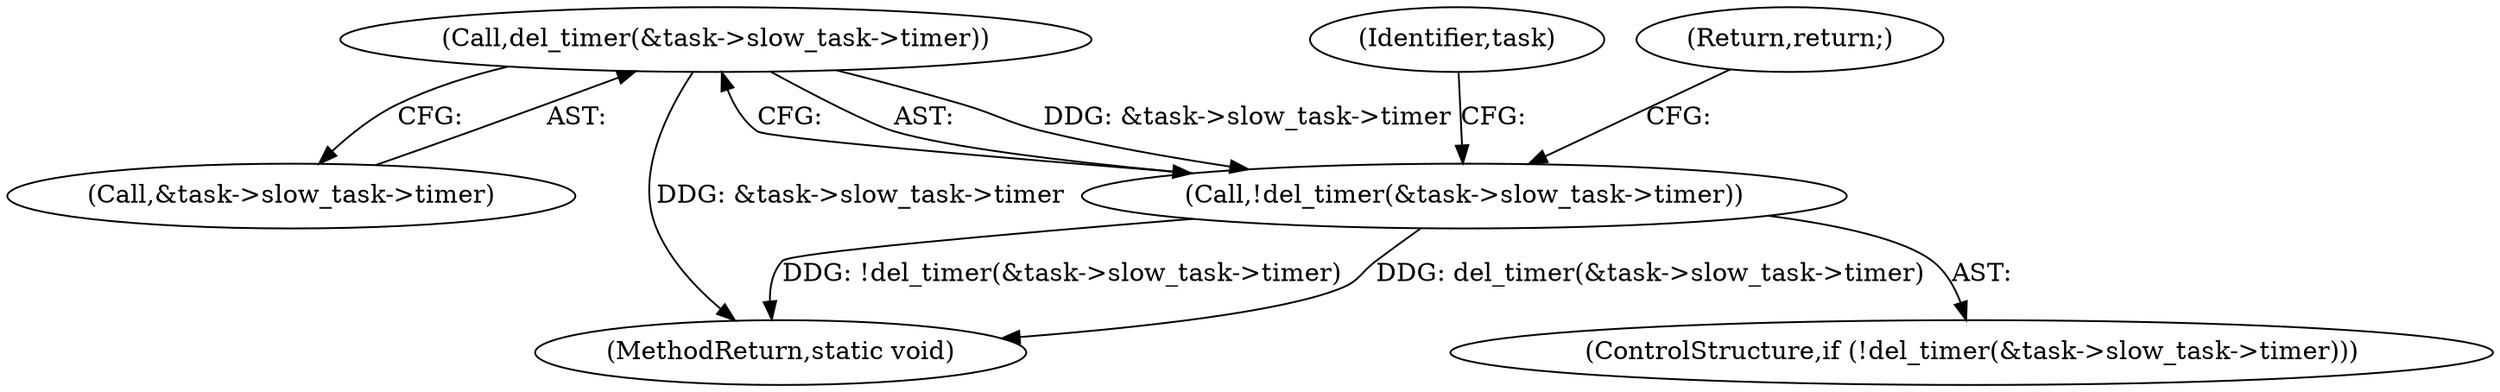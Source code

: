 digraph "1_linux_b90cd6f2b905905fb42671009dc0e27c310a16ae@pointer" {
"1000105" [label="(Call,del_timer(&task->slow_task->timer))"];
"1000104" [label="(Call,!del_timer(&task->slow_task->timer))"];
"1000104" [label="(Call,!del_timer(&task->slow_task->timer))"];
"1000117" [label="(Identifier,task)"];
"1000105" [label="(Call,del_timer(&task->slow_task->timer))"];
"1000103" [label="(ControlStructure,if (!del_timer(&task->slow_task->timer)))"];
"1000106" [label="(Call,&task->slow_task->timer)"];
"1000120" [label="(MethodReturn,static void)"];
"1000112" [label="(Return,return;)"];
"1000105" -> "1000104"  [label="AST: "];
"1000105" -> "1000106"  [label="CFG: "];
"1000106" -> "1000105"  [label="AST: "];
"1000104" -> "1000105"  [label="CFG: "];
"1000105" -> "1000120"  [label="DDG: &task->slow_task->timer"];
"1000105" -> "1000104"  [label="DDG: &task->slow_task->timer"];
"1000104" -> "1000103"  [label="AST: "];
"1000112" -> "1000104"  [label="CFG: "];
"1000117" -> "1000104"  [label="CFG: "];
"1000104" -> "1000120"  [label="DDG: !del_timer(&task->slow_task->timer)"];
"1000104" -> "1000120"  [label="DDG: del_timer(&task->slow_task->timer)"];
}
